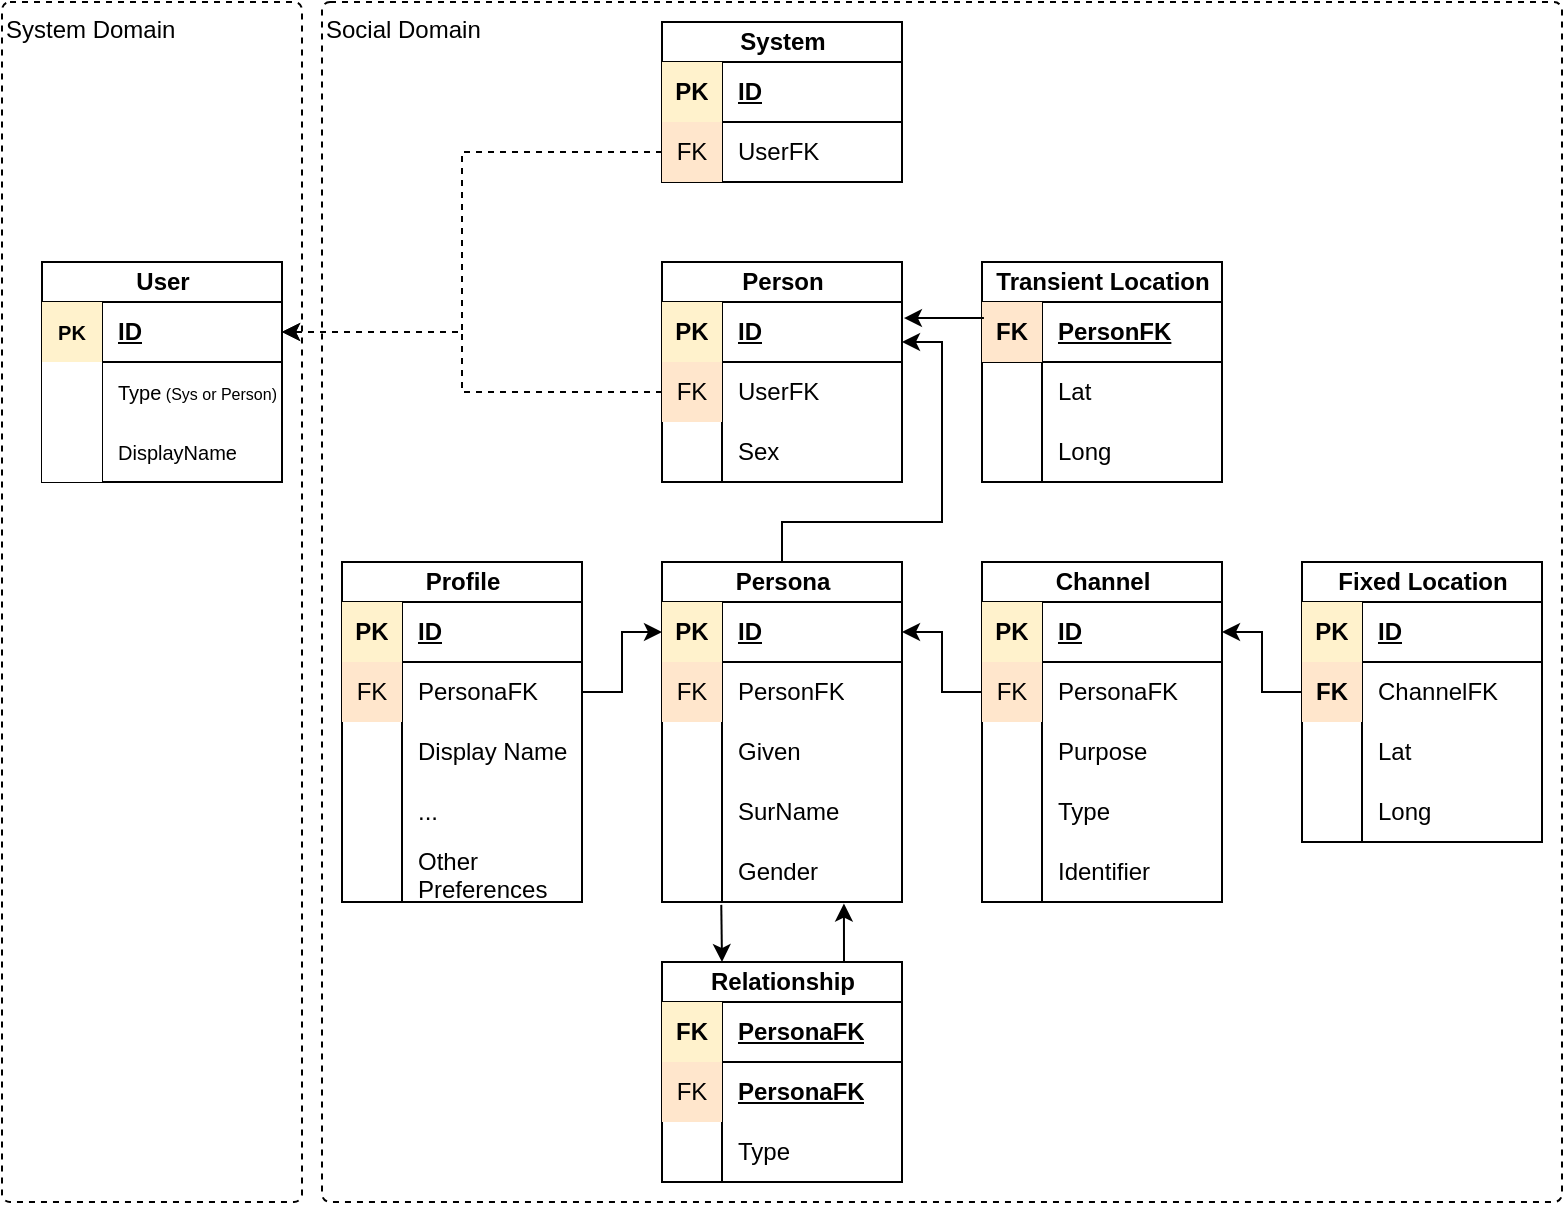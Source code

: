 <mxfile version="24.7.8">
  <diagram name="Page-1" id="4Gq1XnNofmqEy2vRDWDI">
    <mxGraphModel dx="548" dy="364" grid="1" gridSize="10" guides="1" tooltips="1" connect="1" arrows="1" fold="1" page="1" pageScale="1" pageWidth="850" pageHeight="1100" math="0" shadow="0">
      <root>
        <mxCell id="0" />
        <mxCell id="1" parent="0" />
        <mxCell id="B8Z-ZiURuG5Jd3tYJdvu-162" value="System Domain" style="rounded=1;whiteSpace=wrap;html=1;arcSize=8;absoluteArcSize=1;dashed=1;align=left;verticalAlign=top;" vertex="1" parent="1">
          <mxGeometry x="30" y="40" width="150" height="600" as="geometry" />
        </mxCell>
        <mxCell id="B8Z-ZiURuG5Jd3tYJdvu-161" value="Social Domain" style="rounded=1;whiteSpace=wrap;html=1;arcSize=8;absoluteArcSize=1;dashed=1;align=left;verticalAlign=top;" vertex="1" parent="1">
          <mxGeometry x="190" y="40" width="620" height="600" as="geometry" />
        </mxCell>
        <mxCell id="B8Z-ZiURuG5Jd3tYJdvu-2" value="Person" style="shape=table;startSize=20;container=0;collapsible=0;childLayout=tableLayout;fixedRows=1;rowLines=0;fontStyle=1;align=center;resizeLast=1;html=1;fontSize=12;" vertex="1" parent="1">
          <mxGeometry x="360" y="170" width="120" height="110" as="geometry" />
        </mxCell>
        <mxCell id="B8Z-ZiURuG5Jd3tYJdvu-3" value="" style="shape=tableRow;horizontal=0;startSize=0;swimlaneHead=0;swimlaneBody=0;fillColor=none;collapsible=0;dropTarget=0;points=[[0,0.5],[1,0.5]];portConstraint=eastwest;top=0;left=0;right=0;bottom=1;" vertex="1" parent="B8Z-ZiURuG5Jd3tYJdvu-2">
          <mxGeometry y="20" width="120" height="30" as="geometry" />
        </mxCell>
        <mxCell id="B8Z-ZiURuG5Jd3tYJdvu-4" value="PK" style="shape=partialRectangle;connectable=0;fillColor=#fff2cc;top=0;left=0;bottom=0;right=0;fontStyle=1;overflow=hidden;whiteSpace=wrap;html=1;strokeColor=#d6b656;" vertex="1" parent="B8Z-ZiURuG5Jd3tYJdvu-3">
          <mxGeometry width="30" height="30" as="geometry">
            <mxRectangle width="30" height="30" as="alternateBounds" />
          </mxGeometry>
        </mxCell>
        <mxCell id="B8Z-ZiURuG5Jd3tYJdvu-5" value="ID" style="shape=partialRectangle;connectable=0;fillColor=none;top=0;left=0;bottom=0;right=0;align=left;spacingLeft=6;fontStyle=5;overflow=hidden;whiteSpace=wrap;html=1;" vertex="1" parent="B8Z-ZiURuG5Jd3tYJdvu-3">
          <mxGeometry x="30" width="90" height="30" as="geometry">
            <mxRectangle width="90" height="30" as="alternateBounds" />
          </mxGeometry>
        </mxCell>
        <mxCell id="B8Z-ZiURuG5Jd3tYJdvu-130" style="shape=tableRow;horizontal=0;startSize=0;swimlaneHead=0;swimlaneBody=0;fillColor=none;collapsible=0;dropTarget=0;points=[[0,0.5],[1,0.5]];portConstraint=eastwest;top=0;left=0;right=0;bottom=0;" vertex="1" parent="B8Z-ZiURuG5Jd3tYJdvu-2">
          <mxGeometry y="50" width="120" height="30" as="geometry" />
        </mxCell>
        <mxCell id="B8Z-ZiURuG5Jd3tYJdvu-131" value="FK" style="shape=partialRectangle;connectable=0;fillColor=#ffe6cc;top=0;left=0;bottom=0;right=0;editable=1;overflow=hidden;whiteSpace=wrap;html=1;strokeColor=#d79b00;" vertex="1" parent="B8Z-ZiURuG5Jd3tYJdvu-130">
          <mxGeometry width="30" height="30" as="geometry">
            <mxRectangle width="30" height="30" as="alternateBounds" />
          </mxGeometry>
        </mxCell>
        <mxCell id="B8Z-ZiURuG5Jd3tYJdvu-132" value="UserFK" style="shape=partialRectangle;connectable=0;fillColor=none;top=0;left=0;bottom=0;right=0;align=left;spacingLeft=6;overflow=hidden;whiteSpace=wrap;html=1;" vertex="1" parent="B8Z-ZiURuG5Jd3tYJdvu-130">
          <mxGeometry x="30" width="90" height="30" as="geometry">
            <mxRectangle width="90" height="30" as="alternateBounds" />
          </mxGeometry>
        </mxCell>
        <mxCell id="B8Z-ZiURuG5Jd3tYJdvu-6" value="" style="shape=tableRow;horizontal=0;startSize=0;swimlaneHead=0;swimlaneBody=0;fillColor=none;collapsible=0;dropTarget=0;points=[[0,0.5],[1,0.5]];portConstraint=eastwest;top=0;left=0;right=0;bottom=0;" vertex="1" parent="B8Z-ZiURuG5Jd3tYJdvu-2">
          <mxGeometry y="80" width="120" height="30" as="geometry" />
        </mxCell>
        <mxCell id="B8Z-ZiURuG5Jd3tYJdvu-7" value="" style="shape=partialRectangle;connectable=0;fillColor=none;top=0;left=0;bottom=0;right=0;editable=1;overflow=hidden;whiteSpace=wrap;html=1;" vertex="1" parent="B8Z-ZiURuG5Jd3tYJdvu-6">
          <mxGeometry width="30" height="30" as="geometry">
            <mxRectangle width="30" height="30" as="alternateBounds" />
          </mxGeometry>
        </mxCell>
        <mxCell id="B8Z-ZiURuG5Jd3tYJdvu-8" value="Sex" style="shape=partialRectangle;connectable=0;fillColor=none;top=0;left=0;bottom=0;right=0;align=left;spacingLeft=6;overflow=hidden;whiteSpace=wrap;html=1;" vertex="1" parent="B8Z-ZiURuG5Jd3tYJdvu-6">
          <mxGeometry x="30" width="90" height="30" as="geometry">
            <mxRectangle width="90" height="30" as="alternateBounds" />
          </mxGeometry>
        </mxCell>
        <mxCell id="B8Z-ZiURuG5Jd3tYJdvu-139" style="edgeStyle=orthogonalEdgeStyle;rounded=0;orthogonalLoop=1;jettySize=auto;html=1;exitX=0.5;exitY=0;exitDx=0;exitDy=0;" edge="1" parent="1" source="B8Z-ZiURuG5Jd3tYJdvu-15">
          <mxGeometry relative="1" as="geometry">
            <mxPoint x="480" y="210" as="targetPoint" />
            <Array as="points">
              <mxPoint x="420" y="300" />
              <mxPoint x="500" y="300" />
              <mxPoint x="500" y="210" />
            </Array>
          </mxGeometry>
        </mxCell>
        <mxCell id="B8Z-ZiURuG5Jd3tYJdvu-15" value="Persona" style="shape=table;startSize=20;container=1;collapsible=0;childLayout=tableLayout;fixedRows=1;rowLines=0;fontStyle=1;align=center;resizeLast=1;html=1;" vertex="1" parent="1">
          <mxGeometry x="360" y="320" width="120" height="170" as="geometry" />
        </mxCell>
        <mxCell id="B8Z-ZiURuG5Jd3tYJdvu-16" value="" style="shape=tableRow;horizontal=0;startSize=0;swimlaneHead=0;swimlaneBody=0;fillColor=none;collapsible=0;dropTarget=0;points=[[0,0.5],[1,0.5]];portConstraint=eastwest;top=0;left=0;right=0;bottom=1;" vertex="1" parent="B8Z-ZiURuG5Jd3tYJdvu-15">
          <mxGeometry y="20" width="120" height="30" as="geometry" />
        </mxCell>
        <mxCell id="B8Z-ZiURuG5Jd3tYJdvu-17" value="PK" style="shape=partialRectangle;connectable=0;fillColor=#fff2cc;top=0;left=0;bottom=0;right=0;fontStyle=1;overflow=hidden;whiteSpace=wrap;html=1;strokeColor=#d6b656;" vertex="1" parent="B8Z-ZiURuG5Jd3tYJdvu-16">
          <mxGeometry width="30" height="30" as="geometry">
            <mxRectangle width="30" height="30" as="alternateBounds" />
          </mxGeometry>
        </mxCell>
        <mxCell id="B8Z-ZiURuG5Jd3tYJdvu-18" value="ID" style="shape=partialRectangle;connectable=0;fillColor=none;top=0;left=0;bottom=0;right=0;align=left;spacingLeft=6;fontStyle=5;overflow=hidden;whiteSpace=wrap;html=1;" vertex="1" parent="B8Z-ZiURuG5Jd3tYJdvu-16">
          <mxGeometry x="30" width="90" height="30" as="geometry">
            <mxRectangle width="90" height="30" as="alternateBounds" />
          </mxGeometry>
        </mxCell>
        <mxCell id="B8Z-ZiURuG5Jd3tYJdvu-19" value="" style="shape=tableRow;horizontal=0;startSize=0;swimlaneHead=0;swimlaneBody=0;fillColor=none;collapsible=0;dropTarget=0;points=[[0,0.5],[1,0.5]];portConstraint=eastwest;top=0;left=0;right=0;bottom=0;" vertex="1" parent="B8Z-ZiURuG5Jd3tYJdvu-15">
          <mxGeometry y="50" width="120" height="30" as="geometry" />
        </mxCell>
        <mxCell id="B8Z-ZiURuG5Jd3tYJdvu-20" value="FK" style="shape=partialRectangle;connectable=0;fillColor=#ffe6cc;top=0;left=0;bottom=0;right=0;editable=1;overflow=hidden;whiteSpace=wrap;html=1;strokeColor=#d79b00;" vertex="1" parent="B8Z-ZiURuG5Jd3tYJdvu-19">
          <mxGeometry width="30" height="30" as="geometry">
            <mxRectangle width="30" height="30" as="alternateBounds" />
          </mxGeometry>
        </mxCell>
        <mxCell id="B8Z-ZiURuG5Jd3tYJdvu-21" value="PersonFK" style="shape=partialRectangle;connectable=0;fillColor=none;top=0;left=0;bottom=0;right=0;align=left;spacingLeft=6;overflow=hidden;whiteSpace=wrap;html=1;" vertex="1" parent="B8Z-ZiURuG5Jd3tYJdvu-19">
          <mxGeometry x="30" width="90" height="30" as="geometry">
            <mxRectangle width="90" height="30" as="alternateBounds" />
          </mxGeometry>
        </mxCell>
        <mxCell id="B8Z-ZiURuG5Jd3tYJdvu-22" value="" style="shape=tableRow;horizontal=0;startSize=0;swimlaneHead=0;swimlaneBody=0;fillColor=none;collapsible=0;dropTarget=0;points=[[0,0.5],[1,0.5]];portConstraint=eastwest;top=0;left=0;right=0;bottom=0;" vertex="1" parent="B8Z-ZiURuG5Jd3tYJdvu-15">
          <mxGeometry y="80" width="120" height="30" as="geometry" />
        </mxCell>
        <mxCell id="B8Z-ZiURuG5Jd3tYJdvu-23" value="" style="shape=partialRectangle;connectable=0;fillColor=none;top=0;left=0;bottom=0;right=0;editable=1;overflow=hidden;whiteSpace=wrap;html=1;" vertex="1" parent="B8Z-ZiURuG5Jd3tYJdvu-22">
          <mxGeometry width="30" height="30" as="geometry">
            <mxRectangle width="30" height="30" as="alternateBounds" />
          </mxGeometry>
        </mxCell>
        <mxCell id="B8Z-ZiURuG5Jd3tYJdvu-24" value="Given" style="shape=partialRectangle;connectable=0;fillColor=none;top=0;left=0;bottom=0;right=0;align=left;spacingLeft=6;overflow=hidden;whiteSpace=wrap;html=1;" vertex="1" parent="B8Z-ZiURuG5Jd3tYJdvu-22">
          <mxGeometry x="30" width="90" height="30" as="geometry">
            <mxRectangle width="90" height="30" as="alternateBounds" />
          </mxGeometry>
        </mxCell>
        <mxCell id="B8Z-ZiURuG5Jd3tYJdvu-25" value="" style="shape=tableRow;horizontal=0;startSize=0;swimlaneHead=0;swimlaneBody=0;fillColor=none;collapsible=0;dropTarget=0;points=[[0,0.5],[1,0.5]];portConstraint=eastwest;top=0;left=0;right=0;bottom=0;" vertex="1" parent="B8Z-ZiURuG5Jd3tYJdvu-15">
          <mxGeometry y="110" width="120" height="30" as="geometry" />
        </mxCell>
        <mxCell id="B8Z-ZiURuG5Jd3tYJdvu-26" value="" style="shape=partialRectangle;connectable=0;fillColor=none;top=0;left=0;bottom=0;right=0;editable=1;overflow=hidden;whiteSpace=wrap;html=1;" vertex="1" parent="B8Z-ZiURuG5Jd3tYJdvu-25">
          <mxGeometry width="30" height="30" as="geometry">
            <mxRectangle width="30" height="30" as="alternateBounds" />
          </mxGeometry>
        </mxCell>
        <mxCell id="B8Z-ZiURuG5Jd3tYJdvu-27" value="SurName" style="shape=partialRectangle;connectable=0;fillColor=none;top=0;left=0;bottom=0;right=0;align=left;spacingLeft=6;overflow=hidden;whiteSpace=wrap;html=1;" vertex="1" parent="B8Z-ZiURuG5Jd3tYJdvu-25">
          <mxGeometry x="30" width="90" height="30" as="geometry">
            <mxRectangle width="90" height="30" as="alternateBounds" />
          </mxGeometry>
        </mxCell>
        <mxCell id="B8Z-ZiURuG5Jd3tYJdvu-28" style="shape=tableRow;horizontal=0;startSize=0;swimlaneHead=0;swimlaneBody=0;fillColor=none;collapsible=0;dropTarget=0;points=[[0,0.5],[1,0.5]];portConstraint=eastwest;top=0;left=0;right=0;bottom=0;" vertex="1" parent="B8Z-ZiURuG5Jd3tYJdvu-15">
          <mxGeometry y="140" width="120" height="30" as="geometry" />
        </mxCell>
        <mxCell id="B8Z-ZiURuG5Jd3tYJdvu-29" style="shape=partialRectangle;connectable=0;fillColor=none;top=0;left=0;bottom=0;right=0;editable=1;overflow=hidden;whiteSpace=wrap;html=1;" vertex="1" parent="B8Z-ZiURuG5Jd3tYJdvu-28">
          <mxGeometry width="30" height="30" as="geometry">
            <mxRectangle width="30" height="30" as="alternateBounds" />
          </mxGeometry>
        </mxCell>
        <mxCell id="B8Z-ZiURuG5Jd3tYJdvu-30" value="Gender" style="shape=partialRectangle;connectable=0;fillColor=none;top=0;left=0;bottom=0;right=0;align=left;spacingLeft=6;overflow=hidden;whiteSpace=wrap;html=1;" vertex="1" parent="B8Z-ZiURuG5Jd3tYJdvu-28">
          <mxGeometry x="30" width="90" height="30" as="geometry">
            <mxRectangle width="90" height="30" as="alternateBounds" />
          </mxGeometry>
        </mxCell>
        <mxCell id="B8Z-ZiURuG5Jd3tYJdvu-32" value="Transient Location" style="shape=table;startSize=20;container=1;collapsible=0;childLayout=tableLayout;fixedRows=1;rowLines=0;fontStyle=1;align=center;resizeLast=1;html=1;" vertex="1" parent="1">
          <mxGeometry x="520" y="170" width="120" height="110" as="geometry" />
        </mxCell>
        <mxCell id="B8Z-ZiURuG5Jd3tYJdvu-33" value="" style="shape=tableRow;horizontal=0;startSize=0;swimlaneHead=0;swimlaneBody=0;fillColor=none;collapsible=0;dropTarget=0;points=[[0,0.5],[1,0.5]];portConstraint=eastwest;top=0;left=0;right=0;bottom=1;" vertex="1" parent="B8Z-ZiURuG5Jd3tYJdvu-32">
          <mxGeometry y="20" width="120" height="30" as="geometry" />
        </mxCell>
        <mxCell id="B8Z-ZiURuG5Jd3tYJdvu-34" value="FK" style="shape=partialRectangle;connectable=0;fillColor=#ffe6cc;top=0;left=0;bottom=0;right=0;fontStyle=1;overflow=hidden;whiteSpace=wrap;html=1;strokeColor=#d79b00;" vertex="1" parent="B8Z-ZiURuG5Jd3tYJdvu-33">
          <mxGeometry width="30" height="30" as="geometry">
            <mxRectangle width="30" height="30" as="alternateBounds" />
          </mxGeometry>
        </mxCell>
        <mxCell id="B8Z-ZiURuG5Jd3tYJdvu-35" value="PersonFK" style="shape=partialRectangle;connectable=0;fillColor=none;top=0;left=0;bottom=0;right=0;align=left;spacingLeft=6;fontStyle=5;overflow=hidden;whiteSpace=wrap;html=1;" vertex="1" parent="B8Z-ZiURuG5Jd3tYJdvu-33">
          <mxGeometry x="30" width="90" height="30" as="geometry">
            <mxRectangle width="90" height="30" as="alternateBounds" />
          </mxGeometry>
        </mxCell>
        <mxCell id="B8Z-ZiURuG5Jd3tYJdvu-36" value="" style="shape=tableRow;horizontal=0;startSize=0;swimlaneHead=0;swimlaneBody=0;fillColor=none;collapsible=0;dropTarget=0;points=[[0,0.5],[1,0.5]];portConstraint=eastwest;top=0;left=0;right=0;bottom=0;" vertex="1" parent="B8Z-ZiURuG5Jd3tYJdvu-32">
          <mxGeometry y="50" width="120" height="30" as="geometry" />
        </mxCell>
        <mxCell id="B8Z-ZiURuG5Jd3tYJdvu-37" value="" style="shape=partialRectangle;connectable=0;fillColor=none;top=0;left=0;bottom=0;right=0;editable=1;overflow=hidden;whiteSpace=wrap;html=1;" vertex="1" parent="B8Z-ZiURuG5Jd3tYJdvu-36">
          <mxGeometry width="30" height="30" as="geometry">
            <mxRectangle width="30" height="30" as="alternateBounds" />
          </mxGeometry>
        </mxCell>
        <mxCell id="B8Z-ZiURuG5Jd3tYJdvu-38" value="Lat" style="shape=partialRectangle;connectable=0;fillColor=none;top=0;left=0;bottom=0;right=0;align=left;spacingLeft=6;overflow=hidden;whiteSpace=wrap;html=1;" vertex="1" parent="B8Z-ZiURuG5Jd3tYJdvu-36">
          <mxGeometry x="30" width="90" height="30" as="geometry">
            <mxRectangle width="90" height="30" as="alternateBounds" />
          </mxGeometry>
        </mxCell>
        <mxCell id="B8Z-ZiURuG5Jd3tYJdvu-42" style="shape=tableRow;horizontal=0;startSize=0;swimlaneHead=0;swimlaneBody=0;fillColor=none;collapsible=0;dropTarget=0;points=[[0,0.5],[1,0.5]];portConstraint=eastwest;top=0;left=0;right=0;bottom=0;" vertex="1" parent="B8Z-ZiURuG5Jd3tYJdvu-32">
          <mxGeometry y="80" width="120" height="30" as="geometry" />
        </mxCell>
        <mxCell id="B8Z-ZiURuG5Jd3tYJdvu-43" style="shape=partialRectangle;connectable=0;fillColor=none;top=0;left=0;bottom=0;right=0;editable=1;overflow=hidden;whiteSpace=wrap;html=1;" vertex="1" parent="B8Z-ZiURuG5Jd3tYJdvu-42">
          <mxGeometry width="30" height="30" as="geometry">
            <mxRectangle width="30" height="30" as="alternateBounds" />
          </mxGeometry>
        </mxCell>
        <mxCell id="B8Z-ZiURuG5Jd3tYJdvu-44" value="Long" style="shape=partialRectangle;connectable=0;fillColor=none;top=0;left=0;bottom=0;right=0;align=left;spacingLeft=6;overflow=hidden;whiteSpace=wrap;html=1;" vertex="1" parent="B8Z-ZiURuG5Jd3tYJdvu-42">
          <mxGeometry x="30" width="90" height="30" as="geometry">
            <mxRectangle width="90" height="30" as="alternateBounds" />
          </mxGeometry>
        </mxCell>
        <mxCell id="B8Z-ZiURuG5Jd3tYJdvu-46" value="Channel" style="shape=table;startSize=20;container=0;collapsible=0;childLayout=tableLayout;fixedRows=1;rowLines=0;fontStyle=1;align=center;resizeLast=1;html=1;" vertex="1" parent="1">
          <mxGeometry x="520" y="320" width="120" height="170" as="geometry" />
        </mxCell>
        <mxCell id="B8Z-ZiURuG5Jd3tYJdvu-47" value="" style="shape=tableRow;horizontal=0;startSize=0;swimlaneHead=0;swimlaneBody=0;fillColor=none;collapsible=0;dropTarget=0;points=[[0,0.5],[1,0.5]];portConstraint=eastwest;top=0;left=0;right=0;bottom=1;" vertex="1" parent="B8Z-ZiURuG5Jd3tYJdvu-46">
          <mxGeometry y="20" width="120" height="30" as="geometry" />
        </mxCell>
        <mxCell id="B8Z-ZiURuG5Jd3tYJdvu-48" value="PK" style="shape=partialRectangle;connectable=0;fillColor=#fff2cc;top=0;left=0;bottom=0;right=0;fontStyle=1;overflow=hidden;whiteSpace=wrap;html=1;strokeColor=#d6b656;" vertex="1" parent="B8Z-ZiURuG5Jd3tYJdvu-47">
          <mxGeometry width="30" height="30" as="geometry">
            <mxRectangle width="30" height="30" as="alternateBounds" />
          </mxGeometry>
        </mxCell>
        <mxCell id="B8Z-ZiURuG5Jd3tYJdvu-49" value="ID" style="shape=partialRectangle;connectable=0;fillColor=none;top=0;left=0;bottom=0;right=0;align=left;spacingLeft=6;fontStyle=5;overflow=hidden;whiteSpace=wrap;html=1;" vertex="1" parent="B8Z-ZiURuG5Jd3tYJdvu-47">
          <mxGeometry x="30" width="90" height="30" as="geometry">
            <mxRectangle width="90" height="30" as="alternateBounds" />
          </mxGeometry>
        </mxCell>
        <mxCell id="B8Z-ZiURuG5Jd3tYJdvu-50" value="" style="shape=tableRow;horizontal=0;startSize=0;swimlaneHead=0;swimlaneBody=0;fillColor=none;collapsible=0;dropTarget=0;points=[[0,0.5],[1,0.5]];portConstraint=eastwest;top=0;left=0;right=0;bottom=0;" vertex="1" parent="B8Z-ZiURuG5Jd3tYJdvu-46">
          <mxGeometry y="50" width="120" height="30" as="geometry" />
        </mxCell>
        <mxCell id="B8Z-ZiURuG5Jd3tYJdvu-51" value="FK" style="shape=partialRectangle;connectable=0;fillColor=#ffe6cc;top=0;left=0;bottom=0;right=0;editable=1;overflow=hidden;whiteSpace=wrap;html=1;strokeColor=#d79b00;" vertex="1" parent="B8Z-ZiURuG5Jd3tYJdvu-50">
          <mxGeometry width="30" height="30" as="geometry">
            <mxRectangle width="30" height="30" as="alternateBounds" />
          </mxGeometry>
        </mxCell>
        <mxCell id="B8Z-ZiURuG5Jd3tYJdvu-52" value="PersonaFK" style="shape=partialRectangle;connectable=0;fillColor=none;top=0;left=0;bottom=0;right=0;align=left;spacingLeft=6;overflow=hidden;whiteSpace=wrap;html=1;" vertex="1" parent="B8Z-ZiURuG5Jd3tYJdvu-50">
          <mxGeometry x="30" width="90" height="30" as="geometry">
            <mxRectangle width="90" height="30" as="alternateBounds" />
          </mxGeometry>
        </mxCell>
        <mxCell id="B8Z-ZiURuG5Jd3tYJdvu-53" value="" style="shape=tableRow;horizontal=0;startSize=0;swimlaneHead=0;swimlaneBody=0;fillColor=none;collapsible=0;dropTarget=0;points=[[0,0.5],[1,0.5]];portConstraint=eastwest;top=0;left=0;right=0;bottom=0;" vertex="1" parent="B8Z-ZiURuG5Jd3tYJdvu-46">
          <mxGeometry y="80" width="120" height="30" as="geometry" />
        </mxCell>
        <mxCell id="B8Z-ZiURuG5Jd3tYJdvu-54" value="" style="shape=partialRectangle;connectable=0;fillColor=none;top=0;left=0;bottom=0;right=0;editable=1;overflow=hidden;whiteSpace=wrap;html=1;" vertex="1" parent="B8Z-ZiURuG5Jd3tYJdvu-53">
          <mxGeometry width="30" height="30" as="geometry">
            <mxRectangle width="30" height="30" as="alternateBounds" />
          </mxGeometry>
        </mxCell>
        <mxCell id="B8Z-ZiURuG5Jd3tYJdvu-55" value="Purpose" style="shape=partialRectangle;connectable=0;fillColor=none;top=0;left=0;bottom=0;right=0;align=left;spacingLeft=6;overflow=hidden;whiteSpace=wrap;html=1;" vertex="1" parent="B8Z-ZiURuG5Jd3tYJdvu-53">
          <mxGeometry x="30" width="90" height="30" as="geometry">
            <mxRectangle width="90" height="30" as="alternateBounds" />
          </mxGeometry>
        </mxCell>
        <mxCell id="B8Z-ZiURuG5Jd3tYJdvu-56" value="" style="shape=tableRow;horizontal=0;startSize=0;swimlaneHead=0;swimlaneBody=0;fillColor=none;collapsible=0;dropTarget=0;points=[[0,0.5],[1,0.5]];portConstraint=eastwest;top=0;left=0;right=0;bottom=0;" vertex="1" parent="B8Z-ZiURuG5Jd3tYJdvu-46">
          <mxGeometry y="110" width="120" height="30" as="geometry" />
        </mxCell>
        <mxCell id="B8Z-ZiURuG5Jd3tYJdvu-57" value="" style="shape=partialRectangle;connectable=0;fillColor=none;top=0;left=0;bottom=0;right=0;editable=1;overflow=hidden;whiteSpace=wrap;html=1;" vertex="1" parent="B8Z-ZiURuG5Jd3tYJdvu-56">
          <mxGeometry width="30" height="30" as="geometry">
            <mxRectangle width="30" height="30" as="alternateBounds" />
          </mxGeometry>
        </mxCell>
        <mxCell id="B8Z-ZiURuG5Jd3tYJdvu-58" value="Type" style="shape=partialRectangle;connectable=0;fillColor=none;top=0;left=0;bottom=0;right=0;align=left;spacingLeft=6;overflow=hidden;whiteSpace=wrap;html=1;" vertex="1" parent="B8Z-ZiURuG5Jd3tYJdvu-56">
          <mxGeometry x="30" width="90" height="30" as="geometry">
            <mxRectangle width="90" height="30" as="alternateBounds" />
          </mxGeometry>
        </mxCell>
        <mxCell id="B8Z-ZiURuG5Jd3tYJdvu-59" style="shape=tableRow;horizontal=0;startSize=0;swimlaneHead=0;swimlaneBody=0;fillColor=none;collapsible=0;dropTarget=0;points=[[0,0.5],[1,0.5]];portConstraint=eastwest;top=0;left=0;right=0;bottom=0;" vertex="1" parent="B8Z-ZiURuG5Jd3tYJdvu-46">
          <mxGeometry y="140" width="120" height="30" as="geometry" />
        </mxCell>
        <mxCell id="B8Z-ZiURuG5Jd3tYJdvu-60" style="shape=partialRectangle;connectable=0;fillColor=none;top=0;left=0;bottom=0;right=0;editable=1;overflow=hidden;whiteSpace=wrap;html=1;" vertex="1" parent="B8Z-ZiURuG5Jd3tYJdvu-59">
          <mxGeometry width="30" height="30" as="geometry">
            <mxRectangle width="30" height="30" as="alternateBounds" />
          </mxGeometry>
        </mxCell>
        <mxCell id="B8Z-ZiURuG5Jd3tYJdvu-61" value="Identifier" style="shape=partialRectangle;connectable=0;fillColor=none;top=0;left=0;bottom=0;right=0;align=left;spacingLeft=6;overflow=hidden;whiteSpace=wrap;html=1;" vertex="1" parent="B8Z-ZiURuG5Jd3tYJdvu-59">
          <mxGeometry x="30" width="90" height="30" as="geometry">
            <mxRectangle width="90" height="30" as="alternateBounds" />
          </mxGeometry>
        </mxCell>
        <mxCell id="B8Z-ZiURuG5Jd3tYJdvu-80" value="Fixed Location" style="shape=table;startSize=20;container=0;collapsible=0;childLayout=tableLayout;fixedRows=1;rowLines=0;fontStyle=1;align=center;resizeLast=1;html=1;" vertex="1" parent="1">
          <mxGeometry x="680" y="320" width="120" height="140" as="geometry" />
        </mxCell>
        <mxCell id="B8Z-ZiURuG5Jd3tYJdvu-81" value="" style="shape=tableRow;horizontal=0;startSize=0;swimlaneHead=0;swimlaneBody=0;fillColor=none;collapsible=0;dropTarget=0;points=[[0,0.5],[1,0.5]];portConstraint=eastwest;top=0;left=0;right=0;bottom=1;" vertex="1" parent="B8Z-ZiURuG5Jd3tYJdvu-80">
          <mxGeometry y="20" width="120" height="30" as="geometry" />
        </mxCell>
        <mxCell id="B8Z-ZiURuG5Jd3tYJdvu-82" value="PK" style="shape=partialRectangle;connectable=0;fillColor=#fff2cc;top=0;left=0;bottom=0;right=0;fontStyle=1;overflow=hidden;whiteSpace=wrap;html=1;strokeColor=#d6b656;" vertex="1" parent="B8Z-ZiURuG5Jd3tYJdvu-81">
          <mxGeometry width="30" height="30" as="geometry">
            <mxRectangle width="30" height="30" as="alternateBounds" />
          </mxGeometry>
        </mxCell>
        <mxCell id="B8Z-ZiURuG5Jd3tYJdvu-83" value="ID" style="shape=partialRectangle;connectable=0;fillColor=none;top=0;left=0;bottom=0;right=0;align=left;spacingLeft=6;fontStyle=5;overflow=hidden;whiteSpace=wrap;html=1;" vertex="1" parent="B8Z-ZiURuG5Jd3tYJdvu-81">
          <mxGeometry x="30" width="90" height="30" as="geometry">
            <mxRectangle width="90" height="30" as="alternateBounds" />
          </mxGeometry>
        </mxCell>
        <mxCell id="B8Z-ZiURuG5Jd3tYJdvu-116" style="shape=tableRow;horizontal=0;startSize=0;swimlaneHead=0;swimlaneBody=0;fillColor=none;collapsible=0;dropTarget=0;points=[[0,0.5],[1,0.5]];portConstraint=eastwest;top=0;left=0;right=0;bottom=0;" vertex="1" parent="B8Z-ZiURuG5Jd3tYJdvu-80">
          <mxGeometry y="50" width="120" height="30" as="geometry" />
        </mxCell>
        <mxCell id="B8Z-ZiURuG5Jd3tYJdvu-117" value="FK" style="shape=partialRectangle;connectable=0;fillColor=#ffe6cc;top=0;left=0;bottom=0;right=0;editable=1;overflow=hidden;whiteSpace=wrap;html=1;strokeColor=#d79b00;fontStyle=1" vertex="1" parent="B8Z-ZiURuG5Jd3tYJdvu-116">
          <mxGeometry width="30" height="30" as="geometry">
            <mxRectangle width="30" height="30" as="alternateBounds" />
          </mxGeometry>
        </mxCell>
        <mxCell id="B8Z-ZiURuG5Jd3tYJdvu-118" value="ChannelFK" style="shape=partialRectangle;connectable=0;fillColor=none;top=0;left=0;bottom=0;right=0;align=left;spacingLeft=6;overflow=hidden;whiteSpace=wrap;html=1;" vertex="1" parent="B8Z-ZiURuG5Jd3tYJdvu-116">
          <mxGeometry x="30" width="90" height="30" as="geometry">
            <mxRectangle width="90" height="30" as="alternateBounds" />
          </mxGeometry>
        </mxCell>
        <mxCell id="B8Z-ZiURuG5Jd3tYJdvu-84" value="" style="shape=tableRow;horizontal=0;startSize=0;swimlaneHead=0;swimlaneBody=0;fillColor=none;collapsible=0;dropTarget=0;points=[[0,0.5],[1,0.5]];portConstraint=eastwest;top=0;left=0;right=0;bottom=0;" vertex="1" parent="B8Z-ZiURuG5Jd3tYJdvu-80">
          <mxGeometry y="80" width="120" height="30" as="geometry" />
        </mxCell>
        <mxCell id="B8Z-ZiURuG5Jd3tYJdvu-85" value="" style="shape=partialRectangle;connectable=0;fillColor=none;top=0;left=0;bottom=0;right=0;editable=1;overflow=hidden;whiteSpace=wrap;html=1;" vertex="1" parent="B8Z-ZiURuG5Jd3tYJdvu-84">
          <mxGeometry width="30" height="30" as="geometry">
            <mxRectangle width="30" height="30" as="alternateBounds" />
          </mxGeometry>
        </mxCell>
        <mxCell id="B8Z-ZiURuG5Jd3tYJdvu-86" value="Lat" style="shape=partialRectangle;connectable=0;fillColor=none;top=0;left=0;bottom=0;right=0;align=left;spacingLeft=6;overflow=hidden;whiteSpace=wrap;html=1;" vertex="1" parent="B8Z-ZiURuG5Jd3tYJdvu-84">
          <mxGeometry x="30" width="90" height="30" as="geometry">
            <mxRectangle width="90" height="30" as="alternateBounds" />
          </mxGeometry>
        </mxCell>
        <mxCell id="B8Z-ZiURuG5Jd3tYJdvu-87" style="shape=tableRow;horizontal=0;startSize=0;swimlaneHead=0;swimlaneBody=0;fillColor=none;collapsible=0;dropTarget=0;points=[[0,0.5],[1,0.5]];portConstraint=eastwest;top=0;left=0;right=0;bottom=0;" vertex="1" parent="B8Z-ZiURuG5Jd3tYJdvu-80">
          <mxGeometry y="110" width="120" height="30" as="geometry" />
        </mxCell>
        <mxCell id="B8Z-ZiURuG5Jd3tYJdvu-88" style="shape=partialRectangle;connectable=0;fillColor=none;top=0;left=0;bottom=0;right=0;editable=1;overflow=hidden;whiteSpace=wrap;html=1;" vertex="1" parent="B8Z-ZiURuG5Jd3tYJdvu-87">
          <mxGeometry width="30" height="30" as="geometry">
            <mxRectangle width="30" height="30" as="alternateBounds" />
          </mxGeometry>
        </mxCell>
        <mxCell id="B8Z-ZiURuG5Jd3tYJdvu-89" value="Long" style="shape=partialRectangle;connectable=0;fillColor=none;top=0;left=0;bottom=0;right=0;align=left;spacingLeft=6;overflow=hidden;whiteSpace=wrap;html=1;" vertex="1" parent="B8Z-ZiURuG5Jd3tYJdvu-87">
          <mxGeometry x="30" width="90" height="30" as="geometry">
            <mxRectangle width="90" height="30" as="alternateBounds" />
          </mxGeometry>
        </mxCell>
        <mxCell id="B8Z-ZiURuG5Jd3tYJdvu-91" value="User" style="shape=table;startSize=20;container=0;collapsible=0;childLayout=tableLayout;fixedRows=1;rowLines=0;fontStyle=1;align=center;resizeLast=1;html=1;fontSize=12;" vertex="1" parent="1">
          <mxGeometry x="50" y="170" width="120" height="110" as="geometry" />
        </mxCell>
        <mxCell id="B8Z-ZiURuG5Jd3tYJdvu-92" value="" style="shape=tableRow;horizontal=0;startSize=0;swimlaneHead=0;swimlaneBody=0;fillColor=none;collapsible=0;dropTarget=0;points=[[0,0.5],[1,0.5]];portConstraint=eastwest;top=0;left=0;right=0;bottom=1;fontSize=10;" vertex="1" parent="B8Z-ZiURuG5Jd3tYJdvu-91">
          <mxGeometry y="20" width="120" height="30" as="geometry" />
        </mxCell>
        <mxCell id="B8Z-ZiURuG5Jd3tYJdvu-93" value="PK" style="shape=partialRectangle;connectable=0;fillColor=#fff2cc;top=0;left=0;bottom=0;right=0;fontStyle=1;overflow=hidden;whiteSpace=wrap;html=1;fontSize=10;strokeColor=#d6b656;" vertex="1" parent="B8Z-ZiURuG5Jd3tYJdvu-92">
          <mxGeometry width="30" height="30" as="geometry">
            <mxRectangle width="30" height="30" as="alternateBounds" />
          </mxGeometry>
        </mxCell>
        <mxCell id="B8Z-ZiURuG5Jd3tYJdvu-94" value="ID" style="shape=partialRectangle;connectable=0;fillColor=none;top=0;left=0;bottom=0;right=0;align=left;spacingLeft=6;fontStyle=5;overflow=hidden;whiteSpace=wrap;html=1;fontSize=12;" vertex="1" parent="B8Z-ZiURuG5Jd3tYJdvu-92">
          <mxGeometry x="30" width="90" height="30" as="geometry">
            <mxRectangle width="90" height="30" as="alternateBounds" />
          </mxGeometry>
        </mxCell>
        <mxCell id="B8Z-ZiURuG5Jd3tYJdvu-144" style="shape=tableRow;horizontal=0;startSize=0;swimlaneHead=0;swimlaneBody=0;fillColor=none;collapsible=0;dropTarget=0;points=[[0,0.5],[1,0.5]];portConstraint=eastwest;top=0;left=0;right=0;bottom=0;fontSize=12;" vertex="1" parent="B8Z-ZiURuG5Jd3tYJdvu-91">
          <mxGeometry y="50" width="120" height="30" as="geometry" />
        </mxCell>
        <mxCell id="B8Z-ZiURuG5Jd3tYJdvu-145" style="shape=partialRectangle;connectable=0;top=0;left=0;bottom=0;right=0;editable=1;overflow=hidden;whiteSpace=wrap;html=1;fontSize=10;" vertex="1" parent="B8Z-ZiURuG5Jd3tYJdvu-144">
          <mxGeometry width="30" height="30" as="geometry">
            <mxRectangle width="30" height="30" as="alternateBounds" />
          </mxGeometry>
        </mxCell>
        <mxCell id="B8Z-ZiURuG5Jd3tYJdvu-146" value="Type&lt;font style=&quot;font-size: 8px;&quot;&gt; (Sys or Person)&lt;/font&gt;" style="shape=partialRectangle;connectable=0;fillColor=none;top=0;left=0;bottom=0;right=0;align=left;spacingLeft=6;overflow=hidden;whiteSpace=wrap;html=1;fontSize=10;" vertex="1" parent="B8Z-ZiURuG5Jd3tYJdvu-144">
          <mxGeometry x="30" width="90" height="30" as="geometry">
            <mxRectangle width="90" height="30" as="alternateBounds" />
          </mxGeometry>
        </mxCell>
        <mxCell id="B8Z-ZiURuG5Jd3tYJdvu-95" value="" style="shape=tableRow;horizontal=0;startSize=0;swimlaneHead=0;swimlaneBody=0;fillColor=none;collapsible=0;dropTarget=0;points=[[0,0.5],[1,0.5]];portConstraint=eastwest;top=0;left=0;right=0;bottom=0;fontSize=12;" vertex="1" parent="B8Z-ZiURuG5Jd3tYJdvu-91">
          <mxGeometry y="80" width="120" height="30" as="geometry" />
        </mxCell>
        <mxCell id="B8Z-ZiURuG5Jd3tYJdvu-96" value="" style="shape=partialRectangle;connectable=0;top=0;left=0;bottom=0;right=0;editable=1;overflow=hidden;whiteSpace=wrap;html=1;fontSize=10;" vertex="1" parent="B8Z-ZiURuG5Jd3tYJdvu-95">
          <mxGeometry width="30" height="30" as="geometry">
            <mxRectangle width="30" height="30" as="alternateBounds" />
          </mxGeometry>
        </mxCell>
        <mxCell id="B8Z-ZiURuG5Jd3tYJdvu-97" value="DisplayName" style="shape=partialRectangle;connectable=0;fillColor=none;top=0;left=0;bottom=0;right=0;align=left;spacingLeft=6;overflow=hidden;whiteSpace=wrap;html=1;fontSize=10;" vertex="1" parent="B8Z-ZiURuG5Jd3tYJdvu-95">
          <mxGeometry x="30" width="90" height="30" as="geometry">
            <mxRectangle width="90" height="30" as="alternateBounds" />
          </mxGeometry>
        </mxCell>
        <mxCell id="B8Z-ZiURuG5Jd3tYJdvu-98" value="Profile" style="shape=table;startSize=20;container=0;collapsible=0;childLayout=tableLayout;fixedRows=1;rowLines=0;fontStyle=1;align=center;resizeLast=1;html=1;" vertex="1" parent="1">
          <mxGeometry x="200" y="320" width="120" height="170" as="geometry" />
        </mxCell>
        <mxCell id="B8Z-ZiURuG5Jd3tYJdvu-99" value="" style="shape=tableRow;horizontal=0;startSize=0;swimlaneHead=0;swimlaneBody=0;fillColor=none;collapsible=0;dropTarget=0;points=[[0,0.5],[1,0.5]];portConstraint=eastwest;top=0;left=0;right=0;bottom=1;" vertex="1" parent="B8Z-ZiURuG5Jd3tYJdvu-98">
          <mxGeometry y="20" width="120" height="30" as="geometry" />
        </mxCell>
        <mxCell id="B8Z-ZiURuG5Jd3tYJdvu-100" value="PK" style="shape=partialRectangle;connectable=0;fillColor=#fff2cc;top=0;left=0;bottom=0;right=0;fontStyle=1;overflow=hidden;whiteSpace=wrap;html=1;strokeColor=#d6b656;" vertex="1" parent="B8Z-ZiURuG5Jd3tYJdvu-99">
          <mxGeometry width="30" height="30" as="geometry">
            <mxRectangle width="30" height="30" as="alternateBounds" />
          </mxGeometry>
        </mxCell>
        <mxCell id="B8Z-ZiURuG5Jd3tYJdvu-101" value="ID" style="shape=partialRectangle;connectable=0;fillColor=none;top=0;left=0;bottom=0;right=0;align=left;spacingLeft=6;fontStyle=5;overflow=hidden;whiteSpace=wrap;html=1;" vertex="1" parent="B8Z-ZiURuG5Jd3tYJdvu-99">
          <mxGeometry x="30" width="90" height="30" as="geometry">
            <mxRectangle width="90" height="30" as="alternateBounds" />
          </mxGeometry>
        </mxCell>
        <mxCell id="B8Z-ZiURuG5Jd3tYJdvu-112" style="shape=tableRow;horizontal=0;startSize=0;swimlaneHead=0;swimlaneBody=0;fillColor=none;collapsible=0;dropTarget=0;points=[[0,0.5],[1,0.5]];portConstraint=eastwest;top=0;left=0;right=0;bottom=0;" vertex="1" parent="B8Z-ZiURuG5Jd3tYJdvu-98">
          <mxGeometry y="50" width="120" height="30" as="geometry" />
        </mxCell>
        <mxCell id="B8Z-ZiURuG5Jd3tYJdvu-113" value="FK" style="shape=partialRectangle;connectable=0;fillColor=#ffe6cc;top=0;left=0;bottom=0;right=0;editable=1;overflow=hidden;whiteSpace=wrap;html=1;strokeColor=#d79b00;" vertex="1" parent="B8Z-ZiURuG5Jd3tYJdvu-112">
          <mxGeometry width="30" height="30" as="geometry">
            <mxRectangle width="30" height="30" as="alternateBounds" />
          </mxGeometry>
        </mxCell>
        <mxCell id="B8Z-ZiURuG5Jd3tYJdvu-114" value="PersonaFK" style="shape=partialRectangle;connectable=0;fillColor=none;top=0;left=0;bottom=0;right=0;align=left;spacingLeft=6;overflow=hidden;whiteSpace=wrap;html=1;" vertex="1" parent="B8Z-ZiURuG5Jd3tYJdvu-112">
          <mxGeometry x="30" width="90" height="30" as="geometry">
            <mxRectangle width="90" height="30" as="alternateBounds" />
          </mxGeometry>
        </mxCell>
        <mxCell id="B8Z-ZiURuG5Jd3tYJdvu-102" value="" style="shape=tableRow;horizontal=0;startSize=0;swimlaneHead=0;swimlaneBody=0;fillColor=none;collapsible=0;dropTarget=0;points=[[0,0.5],[1,0.5]];portConstraint=eastwest;top=0;left=0;right=0;bottom=0;" vertex="1" parent="B8Z-ZiURuG5Jd3tYJdvu-98">
          <mxGeometry y="80" width="120" height="30" as="geometry" />
        </mxCell>
        <mxCell id="B8Z-ZiURuG5Jd3tYJdvu-103" value="" style="shape=partialRectangle;connectable=0;fillColor=none;top=0;left=0;bottom=0;right=0;editable=1;overflow=hidden;whiteSpace=wrap;html=1;" vertex="1" parent="B8Z-ZiURuG5Jd3tYJdvu-102">
          <mxGeometry width="30" height="30" as="geometry">
            <mxRectangle width="30" height="30" as="alternateBounds" />
          </mxGeometry>
        </mxCell>
        <mxCell id="B8Z-ZiURuG5Jd3tYJdvu-104" value="Display Name" style="shape=partialRectangle;connectable=0;fillColor=none;top=0;left=0;bottom=0;right=0;align=left;spacingLeft=6;overflow=hidden;whiteSpace=wrap;html=1;" vertex="1" parent="B8Z-ZiURuG5Jd3tYJdvu-102">
          <mxGeometry x="30" width="90" height="30" as="geometry">
            <mxRectangle width="90" height="30" as="alternateBounds" />
          </mxGeometry>
        </mxCell>
        <mxCell id="B8Z-ZiURuG5Jd3tYJdvu-106" style="shape=tableRow;horizontal=0;startSize=0;swimlaneHead=0;swimlaneBody=0;fillColor=none;collapsible=0;dropTarget=0;points=[[0,0.5],[1,0.5]];portConstraint=eastwest;top=0;left=0;right=0;bottom=0;" vertex="1" parent="B8Z-ZiURuG5Jd3tYJdvu-98">
          <mxGeometry y="110" width="120" height="30" as="geometry" />
        </mxCell>
        <mxCell id="B8Z-ZiURuG5Jd3tYJdvu-107" style="shape=partialRectangle;connectable=0;fillColor=none;top=0;left=0;bottom=0;right=0;editable=1;overflow=hidden;whiteSpace=wrap;html=1;" vertex="1" parent="B8Z-ZiURuG5Jd3tYJdvu-106">
          <mxGeometry width="30" height="30" as="geometry">
            <mxRectangle width="30" height="30" as="alternateBounds" />
          </mxGeometry>
        </mxCell>
        <mxCell id="B8Z-ZiURuG5Jd3tYJdvu-108" value="..." style="shape=partialRectangle;connectable=0;fillColor=none;top=0;left=0;bottom=0;right=0;align=left;spacingLeft=6;overflow=hidden;whiteSpace=wrap;html=1;" vertex="1" parent="B8Z-ZiURuG5Jd3tYJdvu-106">
          <mxGeometry x="30" width="90" height="30" as="geometry">
            <mxRectangle width="90" height="30" as="alternateBounds" />
          </mxGeometry>
        </mxCell>
        <mxCell id="B8Z-ZiURuG5Jd3tYJdvu-109" style="shape=tableRow;horizontal=0;startSize=0;swimlaneHead=0;swimlaneBody=0;fillColor=none;collapsible=0;dropTarget=0;points=[[0,0.5],[1,0.5]];portConstraint=eastwest;top=0;left=0;right=0;bottom=0;" vertex="1" parent="B8Z-ZiURuG5Jd3tYJdvu-98">
          <mxGeometry y="140" width="120" height="30" as="geometry" />
        </mxCell>
        <mxCell id="B8Z-ZiURuG5Jd3tYJdvu-110" style="shape=partialRectangle;connectable=0;fillColor=none;top=0;left=0;bottom=0;right=0;editable=1;overflow=hidden;whiteSpace=wrap;html=1;" vertex="1" parent="B8Z-ZiURuG5Jd3tYJdvu-109">
          <mxGeometry width="30" height="30" as="geometry">
            <mxRectangle width="30" height="30" as="alternateBounds" />
          </mxGeometry>
        </mxCell>
        <mxCell id="B8Z-ZiURuG5Jd3tYJdvu-111" value="Other Preferences" style="shape=partialRectangle;connectable=0;fillColor=none;top=0;left=0;bottom=0;right=0;align=left;spacingLeft=6;overflow=hidden;whiteSpace=wrap;html=1;" vertex="1" parent="B8Z-ZiURuG5Jd3tYJdvu-109">
          <mxGeometry x="30" width="90" height="30" as="geometry">
            <mxRectangle width="90" height="30" as="alternateBounds" />
          </mxGeometry>
        </mxCell>
        <mxCell id="B8Z-ZiURuG5Jd3tYJdvu-133" style="edgeStyle=orthogonalEdgeStyle;rounded=0;orthogonalLoop=1;jettySize=auto;html=1;exitX=0;exitY=0.5;exitDx=0;exitDy=0;entryX=1;entryY=0.5;entryDx=0;entryDy=0;dashed=1;" edge="1" parent="1" source="B8Z-ZiURuG5Jd3tYJdvu-130" target="B8Z-ZiURuG5Jd3tYJdvu-92">
          <mxGeometry relative="1" as="geometry">
            <Array as="points">
              <mxPoint x="260" y="235" />
              <mxPoint x="260" y="205" />
            </Array>
          </mxGeometry>
        </mxCell>
        <mxCell id="B8Z-ZiURuG5Jd3tYJdvu-134" style="edgeStyle=orthogonalEdgeStyle;rounded=0;orthogonalLoop=1;jettySize=auto;html=1;exitX=0.008;exitY=0.267;exitDx=0;exitDy=0;entryX=1.008;entryY=0.267;entryDx=0;entryDy=0;exitPerimeter=0;entryPerimeter=0;" edge="1" parent="1" source="B8Z-ZiURuG5Jd3tYJdvu-33" target="B8Z-ZiURuG5Jd3tYJdvu-3">
          <mxGeometry relative="1" as="geometry" />
        </mxCell>
        <mxCell id="B8Z-ZiURuG5Jd3tYJdvu-135" style="edgeStyle=orthogonalEdgeStyle;rounded=0;orthogonalLoop=1;jettySize=auto;html=1;exitX=0;exitY=0.5;exitDx=0;exitDy=0;entryX=1;entryY=0.5;entryDx=0;entryDy=0;" edge="1" parent="1" source="B8Z-ZiURuG5Jd3tYJdvu-116" target="B8Z-ZiURuG5Jd3tYJdvu-47">
          <mxGeometry relative="1" as="geometry" />
        </mxCell>
        <mxCell id="B8Z-ZiURuG5Jd3tYJdvu-136" style="edgeStyle=orthogonalEdgeStyle;rounded=0;orthogonalLoop=1;jettySize=auto;html=1;exitX=0;exitY=0.5;exitDx=0;exitDy=0;entryX=1;entryY=0.5;entryDx=0;entryDy=0;" edge="1" parent="1" source="B8Z-ZiURuG5Jd3tYJdvu-50" target="B8Z-ZiURuG5Jd3tYJdvu-16">
          <mxGeometry relative="1" as="geometry" />
        </mxCell>
        <mxCell id="B8Z-ZiURuG5Jd3tYJdvu-140" style="edgeStyle=orthogonalEdgeStyle;rounded=0;orthogonalLoop=1;jettySize=auto;html=1;exitX=1;exitY=0.5;exitDx=0;exitDy=0;entryX=0;entryY=0.5;entryDx=0;entryDy=0;" edge="1" parent="1" source="B8Z-ZiURuG5Jd3tYJdvu-112" target="B8Z-ZiURuG5Jd3tYJdvu-16">
          <mxGeometry relative="1" as="geometry" />
        </mxCell>
        <mxCell id="B8Z-ZiURuG5Jd3tYJdvu-147" value="System" style="shape=table;startSize=20;container=0;collapsible=0;childLayout=tableLayout;fixedRows=1;rowLines=0;fontStyle=1;align=center;resizeLast=1;html=1;fontSize=12;" vertex="1" parent="1">
          <mxGeometry x="360" y="50" width="120" height="80" as="geometry" />
        </mxCell>
        <mxCell id="B8Z-ZiURuG5Jd3tYJdvu-148" value="" style="shape=tableRow;horizontal=0;startSize=0;swimlaneHead=0;swimlaneBody=0;fillColor=none;collapsible=0;dropTarget=0;points=[[0,0.5],[1,0.5]];portConstraint=eastwest;top=0;left=0;right=0;bottom=1;" vertex="1" parent="B8Z-ZiURuG5Jd3tYJdvu-147">
          <mxGeometry y="20" width="120" height="30" as="geometry" />
        </mxCell>
        <mxCell id="B8Z-ZiURuG5Jd3tYJdvu-149" value="PK" style="shape=partialRectangle;connectable=0;fillColor=#fff2cc;top=0;left=0;bottom=0;right=0;fontStyle=1;overflow=hidden;whiteSpace=wrap;html=1;strokeColor=#d6b656;" vertex="1" parent="B8Z-ZiURuG5Jd3tYJdvu-148">
          <mxGeometry width="30" height="30" as="geometry">
            <mxRectangle width="30" height="30" as="alternateBounds" />
          </mxGeometry>
        </mxCell>
        <mxCell id="B8Z-ZiURuG5Jd3tYJdvu-150" value="ID" style="shape=partialRectangle;connectable=0;fillColor=none;top=0;left=0;bottom=0;right=0;align=left;spacingLeft=6;fontStyle=5;overflow=hidden;whiteSpace=wrap;html=1;" vertex="1" parent="B8Z-ZiURuG5Jd3tYJdvu-148">
          <mxGeometry x="30" width="90" height="30" as="geometry">
            <mxRectangle width="90" height="30" as="alternateBounds" />
          </mxGeometry>
        </mxCell>
        <mxCell id="B8Z-ZiURuG5Jd3tYJdvu-151" style="shape=tableRow;horizontal=0;startSize=0;swimlaneHead=0;swimlaneBody=0;fillColor=none;collapsible=0;dropTarget=0;points=[[0,0.5],[1,0.5]];portConstraint=eastwest;top=0;left=0;right=0;bottom=0;" vertex="1" parent="B8Z-ZiURuG5Jd3tYJdvu-147">
          <mxGeometry y="50" width="120" height="30" as="geometry" />
        </mxCell>
        <mxCell id="B8Z-ZiURuG5Jd3tYJdvu-152" value="FK" style="shape=partialRectangle;connectable=0;fillColor=#ffe6cc;top=0;left=0;bottom=0;right=0;editable=1;overflow=hidden;whiteSpace=wrap;html=1;strokeColor=#d79b00;" vertex="1" parent="B8Z-ZiURuG5Jd3tYJdvu-151">
          <mxGeometry width="30" height="30" as="geometry">
            <mxRectangle width="30" height="30" as="alternateBounds" />
          </mxGeometry>
        </mxCell>
        <mxCell id="B8Z-ZiURuG5Jd3tYJdvu-153" value="UserFK" style="shape=partialRectangle;connectable=0;fillColor=none;top=0;left=0;bottom=0;right=0;align=left;spacingLeft=6;overflow=hidden;whiteSpace=wrap;html=1;" vertex="1" parent="B8Z-ZiURuG5Jd3tYJdvu-151">
          <mxGeometry x="30" width="90" height="30" as="geometry">
            <mxRectangle width="90" height="30" as="alternateBounds" />
          </mxGeometry>
        </mxCell>
        <mxCell id="B8Z-ZiURuG5Jd3tYJdvu-160" style="edgeStyle=orthogonalEdgeStyle;rounded=0;orthogonalLoop=1;jettySize=auto;html=1;exitX=0;exitY=0.5;exitDx=0;exitDy=0;entryX=1;entryY=0.5;entryDx=0;entryDy=0;dashed=1;" edge="1" parent="1" source="B8Z-ZiURuG5Jd3tYJdvu-151" target="B8Z-ZiURuG5Jd3tYJdvu-92">
          <mxGeometry relative="1" as="geometry">
            <Array as="points">
              <mxPoint x="260" y="115" />
              <mxPoint x="260" y="205" />
            </Array>
          </mxGeometry>
        </mxCell>
        <mxCell id="B8Z-ZiURuG5Jd3tYJdvu-163" value="Relationship" style="shape=table;startSize=20;container=0;collapsible=0;childLayout=tableLayout;fixedRows=1;rowLines=0;fontStyle=1;align=center;resizeLast=1;html=1;fontSize=12;" vertex="1" parent="1">
          <mxGeometry x="360" y="520" width="120" height="110" as="geometry" />
        </mxCell>
        <mxCell id="B8Z-ZiURuG5Jd3tYJdvu-164" value="" style="shape=tableRow;horizontal=0;startSize=0;swimlaneHead=0;swimlaneBody=0;fillColor=none;collapsible=0;dropTarget=0;points=[[0,0.5],[1,0.5]];portConstraint=eastwest;top=0;left=0;right=0;bottom=1;" vertex="1" parent="B8Z-ZiURuG5Jd3tYJdvu-163">
          <mxGeometry y="20" width="120" height="30" as="geometry" />
        </mxCell>
        <mxCell id="B8Z-ZiURuG5Jd3tYJdvu-165" value="FK" style="shape=partialRectangle;connectable=0;fillColor=#fff2cc;top=0;left=0;bottom=0;right=0;fontStyle=1;overflow=hidden;whiteSpace=wrap;html=1;strokeColor=#d6b656;" vertex="1" parent="B8Z-ZiURuG5Jd3tYJdvu-164">
          <mxGeometry width="30" height="30" as="geometry">
            <mxRectangle width="30" height="30" as="alternateBounds" />
          </mxGeometry>
        </mxCell>
        <mxCell id="B8Z-ZiURuG5Jd3tYJdvu-166" value="PersonaFK" style="shape=partialRectangle;connectable=0;fillColor=none;top=0;left=0;bottom=0;right=0;align=left;spacingLeft=6;fontStyle=5;overflow=hidden;whiteSpace=wrap;html=1;" vertex="1" parent="B8Z-ZiURuG5Jd3tYJdvu-164">
          <mxGeometry x="30" width="90" height="30" as="geometry">
            <mxRectangle width="90" height="30" as="alternateBounds" />
          </mxGeometry>
        </mxCell>
        <mxCell id="B8Z-ZiURuG5Jd3tYJdvu-167" style="shape=tableRow;horizontal=0;startSize=0;swimlaneHead=0;swimlaneBody=0;fillColor=none;collapsible=0;dropTarget=0;points=[[0,0.5],[1,0.5]];portConstraint=eastwest;top=0;left=0;right=0;bottom=0;" vertex="1" parent="B8Z-ZiURuG5Jd3tYJdvu-163">
          <mxGeometry y="50" width="120" height="30" as="geometry" />
        </mxCell>
        <mxCell id="B8Z-ZiURuG5Jd3tYJdvu-168" value="FK" style="shape=partialRectangle;connectable=0;fillColor=#ffe6cc;top=0;left=0;bottom=0;right=0;editable=1;overflow=hidden;whiteSpace=wrap;html=1;strokeColor=#d79b00;" vertex="1" parent="B8Z-ZiURuG5Jd3tYJdvu-167">
          <mxGeometry width="30" height="30" as="geometry">
            <mxRectangle width="30" height="30" as="alternateBounds" />
          </mxGeometry>
        </mxCell>
        <mxCell id="B8Z-ZiURuG5Jd3tYJdvu-169" value="&lt;span style=&quot;font-weight: 700; text-decoration-line: underline;&quot;&gt;PersonaFK&lt;/span&gt;" style="shape=partialRectangle;connectable=0;fillColor=none;top=0;left=0;bottom=0;right=0;align=left;spacingLeft=6;overflow=hidden;whiteSpace=wrap;html=1;" vertex="1" parent="B8Z-ZiURuG5Jd3tYJdvu-167">
          <mxGeometry x="30" width="90" height="30" as="geometry">
            <mxRectangle width="90" height="30" as="alternateBounds" />
          </mxGeometry>
        </mxCell>
        <mxCell id="B8Z-ZiURuG5Jd3tYJdvu-170" value="" style="shape=tableRow;horizontal=0;startSize=0;swimlaneHead=0;swimlaneBody=0;fillColor=none;collapsible=0;dropTarget=0;points=[[0,0.5],[1,0.5]];portConstraint=eastwest;top=0;left=0;right=0;bottom=0;" vertex="1" parent="B8Z-ZiURuG5Jd3tYJdvu-163">
          <mxGeometry y="80" width="120" height="30" as="geometry" />
        </mxCell>
        <mxCell id="B8Z-ZiURuG5Jd3tYJdvu-171" value="" style="shape=partialRectangle;connectable=0;fillColor=none;top=0;left=0;bottom=0;right=0;editable=1;overflow=hidden;whiteSpace=wrap;html=1;" vertex="1" parent="B8Z-ZiURuG5Jd3tYJdvu-170">
          <mxGeometry width="30" height="30" as="geometry">
            <mxRectangle width="30" height="30" as="alternateBounds" />
          </mxGeometry>
        </mxCell>
        <mxCell id="B8Z-ZiURuG5Jd3tYJdvu-172" value="Type" style="shape=partialRectangle;connectable=0;fillColor=none;top=0;left=0;bottom=0;right=0;align=left;spacingLeft=6;overflow=hidden;whiteSpace=wrap;html=1;" vertex="1" parent="B8Z-ZiURuG5Jd3tYJdvu-170">
          <mxGeometry x="30" width="90" height="30" as="geometry">
            <mxRectangle width="90" height="30" as="alternateBounds" />
          </mxGeometry>
        </mxCell>
        <mxCell id="B8Z-ZiURuG5Jd3tYJdvu-173" style="edgeStyle=orthogonalEdgeStyle;rounded=0;orthogonalLoop=1;jettySize=auto;html=1;entryX=0.25;entryY=0;entryDx=0;entryDy=0;exitX=0.247;exitY=1.048;exitDx=0;exitDy=0;exitPerimeter=0;" edge="1" parent="1" source="B8Z-ZiURuG5Jd3tYJdvu-28" target="B8Z-ZiURuG5Jd3tYJdvu-163">
          <mxGeometry relative="1" as="geometry" />
        </mxCell>
        <mxCell id="B8Z-ZiURuG5Jd3tYJdvu-174" style="edgeStyle=orthogonalEdgeStyle;rounded=0;orthogonalLoop=1;jettySize=auto;html=1;exitX=0.75;exitY=0;exitDx=0;exitDy=0;entryX=0.758;entryY=1.025;entryDx=0;entryDy=0;entryPerimeter=0;" edge="1" parent="1" source="B8Z-ZiURuG5Jd3tYJdvu-163" target="B8Z-ZiURuG5Jd3tYJdvu-28">
          <mxGeometry relative="1" as="geometry" />
        </mxCell>
      </root>
    </mxGraphModel>
  </diagram>
</mxfile>
